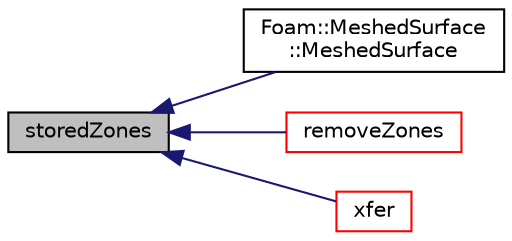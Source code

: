 digraph "storedZones"
{
  bgcolor="transparent";
  edge [fontname="Helvetica",fontsize="10",labelfontname="Helvetica",labelfontsize="10"];
  node [fontname="Helvetica",fontsize="10",shape=record];
  rankdir="LR";
  Node1 [label="storedZones",height=0.2,width=0.4,color="black", fillcolor="grey75", style="filled", fontcolor="black"];
  Node1 -> Node2 [dir="back",color="midnightblue",fontsize="10",style="solid",fontname="Helvetica"];
  Node2 [label="Foam::MeshedSurface\l::MeshedSurface",height=0.2,width=0.4,color="black",URL="$a01497.html#a2b2295e07e7f52c2ad9aba66286932f7",tooltip="Construct from database. "];
  Node1 -> Node3 [dir="back",color="midnightblue",fontsize="10",style="solid",fontname="Helvetica"];
  Node3 [label="removeZones",height=0.2,width=0.4,color="red",URL="$a02580.html#af19fadba5abdc3bc385ffccdd2805e18",tooltip="Update the mesh corresponding to given map. "];
  Node1 -> Node4 [dir="back",color="midnightblue",fontsize="10",style="solid",fontname="Helvetica"];
  Node4 [label="xfer",height=0.2,width=0.4,color="red",URL="$a02580.html#a9f0696ea74b1f18dc449ad5491db7990",tooltip="Transfer contents to the Xfer container as a MeshedSurface. "];
}
